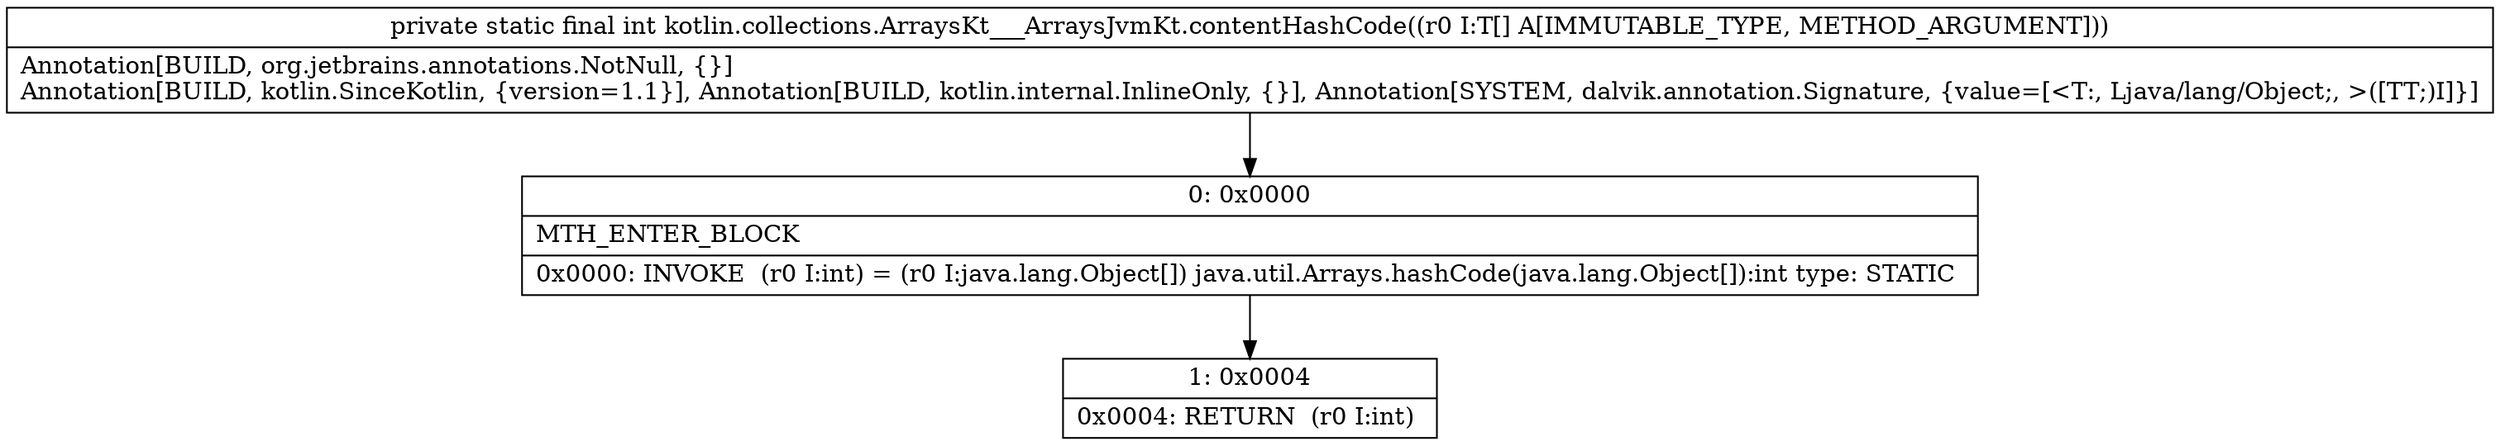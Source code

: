 digraph "CFG forkotlin.collections.ArraysKt___ArraysJvmKt.contentHashCode([Ljava\/lang\/Object;)I" {
Node_0 [shape=record,label="{0\:\ 0x0000|MTH_ENTER_BLOCK\l|0x0000: INVOKE  (r0 I:int) = (r0 I:java.lang.Object[]) java.util.Arrays.hashCode(java.lang.Object[]):int type: STATIC \l}"];
Node_1 [shape=record,label="{1\:\ 0x0004|0x0004: RETURN  (r0 I:int) \l}"];
MethodNode[shape=record,label="{private static final int kotlin.collections.ArraysKt___ArraysJvmKt.contentHashCode((r0 I:T[] A[IMMUTABLE_TYPE, METHOD_ARGUMENT]))  | Annotation[BUILD, org.jetbrains.annotations.NotNull, \{\}]\lAnnotation[BUILD, kotlin.SinceKotlin, \{version=1.1\}], Annotation[BUILD, kotlin.internal.InlineOnly, \{\}], Annotation[SYSTEM, dalvik.annotation.Signature, \{value=[\<T:, Ljava\/lang\/Object;, \>([TT;)I]\}]\l}"];
MethodNode -> Node_0;
Node_0 -> Node_1;
}

